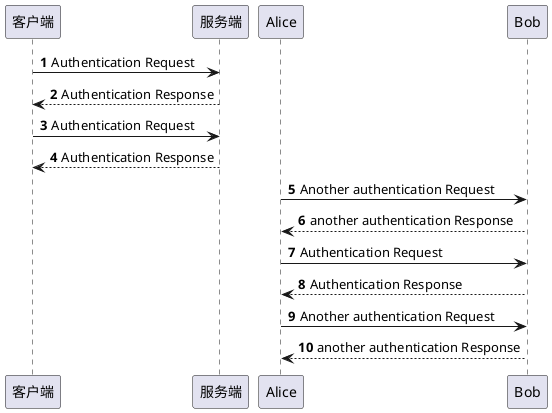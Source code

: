@startuml
'https://plantuml.com/sequence-diagram

autonumber

客户端 -> 服务端: Authentication Request
服务端 --> 客户端: Authentication Response
客户端 -> 服务端: Authentication Request
服务端 --> 客户端: Authentication Response
Alice -> Bob: Another authentication Request
Alice <-- Bob: another authentication Response

Alice -> Bob: Authentication Request
Bob --> Alice: Authentication Response

Alice -> Bob: Another authentication Request
Alice <-- Bob: another authentication Response

@enduml